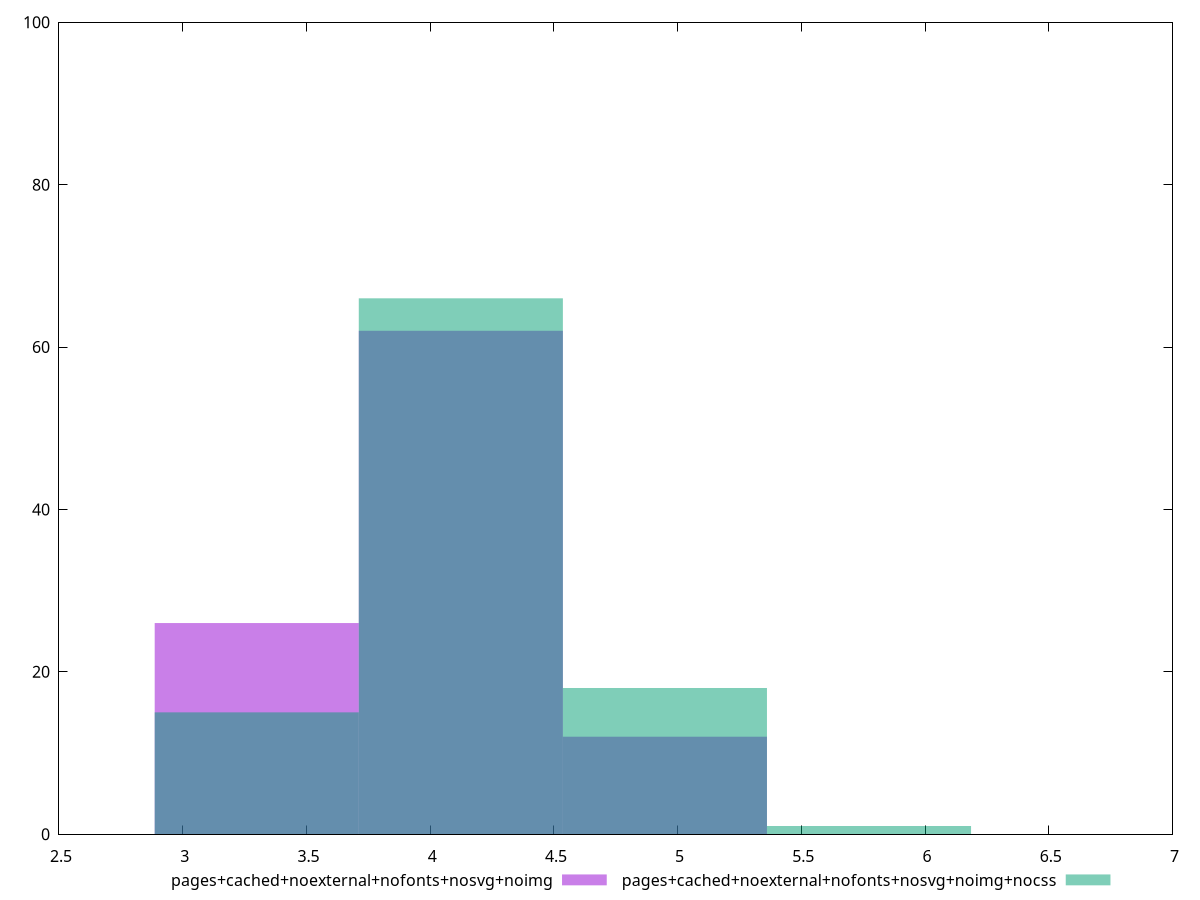 reset
set terminal svg size 640, 500 enhanced background rgb 'white'
set output "report_00007_2020-12-11T15:55:29.892Z/network-server-latency/comparison/histogram/11_vs_12.svg"

$pagesCachedNoexternalNofontsNosvgNoimg <<EOF
4.123930214832198 62
3.2991441718657586 26
4.948716257798638 12
EOF

$pagesCachedNoexternalNofontsNosvgNoimgNocss <<EOF
4.123930214832198 66
4.948716257798638 18
3.2991441718657586 15
5.773502300765077 1
EOF

set key outside below
set boxwidth 0.8247860429664396
set yrange [0:100]
set style fill transparent solid 0.5 noborder

plot \
  $pagesCachedNoexternalNofontsNosvgNoimg title "pages+cached+noexternal+nofonts+nosvg+noimg" with boxes, \
  $pagesCachedNoexternalNofontsNosvgNoimgNocss title "pages+cached+noexternal+nofonts+nosvg+noimg+nocss" with boxes, \


reset